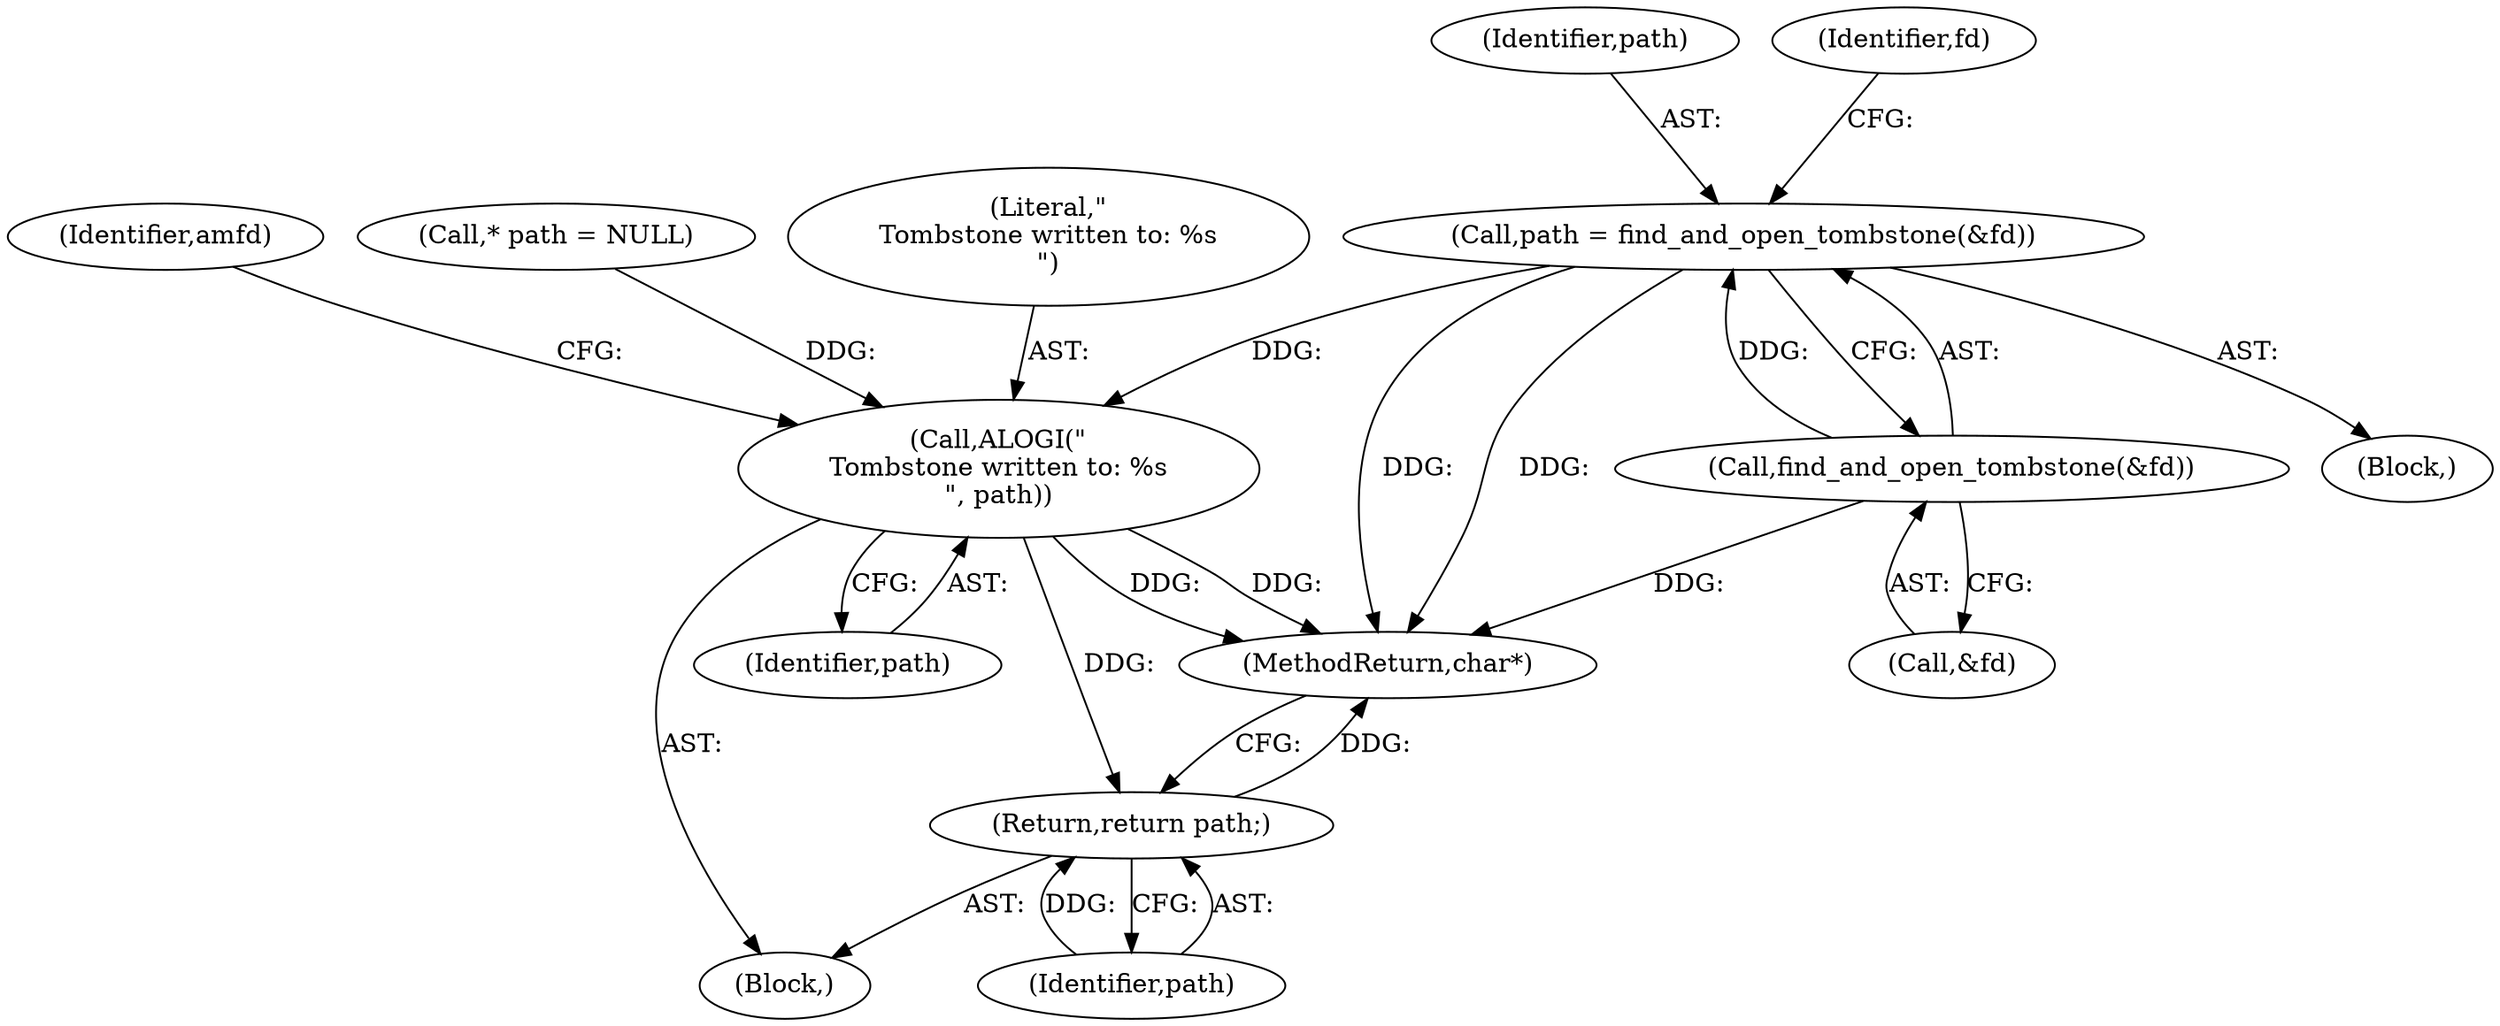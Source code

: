 digraph "1_Android_81df1cc77722000f8d0025c1ab00ced123aa573c@API" {
"1000174" [label="(Call,path = find_and_open_tombstone(&fd))"];
"1000176" [label="(Call,find_and_open_tombstone(&fd))"];
"1000229" [label="(Call,ALOGI(\"\nTombstone written to: %s\n\", path))"];
"1000236" [label="(Return,return path;)"];
"1000175" [label="(Identifier,path)"];
"1000164" [label="(Call,* path = NULL)"];
"1000230" [label="(Literal,\"\nTombstone written to: %s\n\")"];
"1000174" [label="(Call,path = find_and_open_tombstone(&fd))"];
"1000173" [label="(Block,)"];
"1000109" [label="(Block,)"];
"1000177" [label="(Call,&fd)"];
"1000236" [label="(Return,return path;)"];
"1000231" [label="(Identifier,path)"];
"1000233" [label="(Identifier,amfd)"];
"1000229" [label="(Call,ALOGI(\"\nTombstone written to: %s\n\", path))"];
"1000176" [label="(Call,find_and_open_tombstone(&fd))"];
"1000237" [label="(Identifier,path)"];
"1000238" [label="(MethodReturn,char*)"];
"1000188" [label="(Identifier,fd)"];
"1000174" -> "1000173"  [label="AST: "];
"1000174" -> "1000176"  [label="CFG: "];
"1000175" -> "1000174"  [label="AST: "];
"1000176" -> "1000174"  [label="AST: "];
"1000188" -> "1000174"  [label="CFG: "];
"1000174" -> "1000238"  [label="DDG: "];
"1000174" -> "1000238"  [label="DDG: "];
"1000176" -> "1000174"  [label="DDG: "];
"1000174" -> "1000229"  [label="DDG: "];
"1000176" -> "1000177"  [label="CFG: "];
"1000177" -> "1000176"  [label="AST: "];
"1000176" -> "1000238"  [label="DDG: "];
"1000229" -> "1000109"  [label="AST: "];
"1000229" -> "1000231"  [label="CFG: "];
"1000230" -> "1000229"  [label="AST: "];
"1000231" -> "1000229"  [label="AST: "];
"1000233" -> "1000229"  [label="CFG: "];
"1000229" -> "1000238"  [label="DDG: "];
"1000229" -> "1000238"  [label="DDG: "];
"1000164" -> "1000229"  [label="DDG: "];
"1000229" -> "1000236"  [label="DDG: "];
"1000236" -> "1000109"  [label="AST: "];
"1000236" -> "1000237"  [label="CFG: "];
"1000237" -> "1000236"  [label="AST: "];
"1000238" -> "1000236"  [label="CFG: "];
"1000236" -> "1000238"  [label="DDG: "];
"1000237" -> "1000236"  [label="DDG: "];
}
